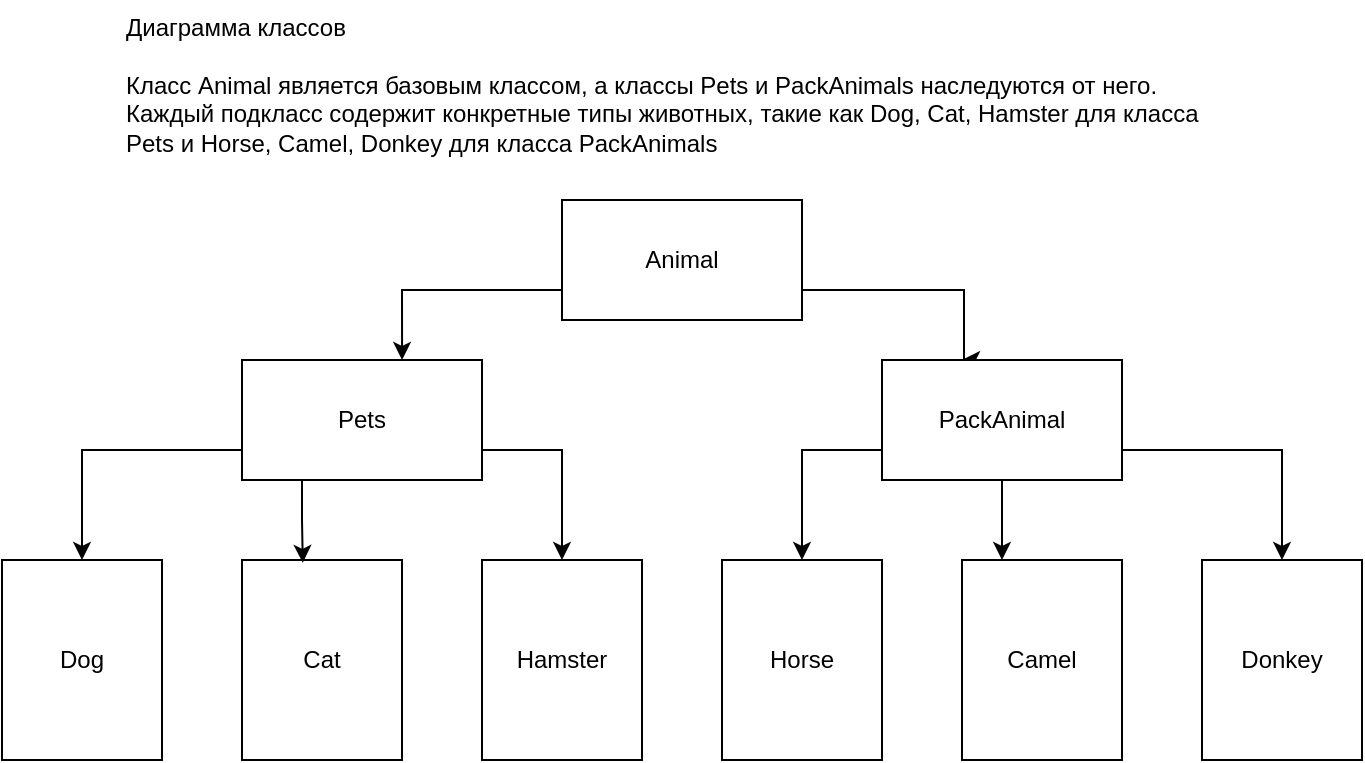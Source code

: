 <mxfile version="24.7.17">
  <diagram name="Страница — 1" id="ylVTUwtG-8opVFYqhawL">
    <mxGraphModel dx="1036" dy="614" grid="1" gridSize="10" guides="1" tooltips="1" connect="1" arrows="1" fold="1" page="1" pageScale="1" pageWidth="827" pageHeight="1169" math="0" shadow="0">
      <root>
        <mxCell id="0" />
        <mxCell id="1" parent="0" />
        <mxCell id="-n1pDU2zMvlfpEpFHyzS-1" value="Диаграмма классов&#xa;&#xa;Класс Animal является базовым классом, а классы Pets и PackAnimals наследуются от него. Каждый подкласс содержит конкретные типы животных, такие как Dog, Cat, Hamster для класса Pets и Horse, Camel, Donkey для класса PackAnimals" style="text;whiteSpace=wrap;html=1;" vertex="1" parent="1">
          <mxGeometry x="100" y="60" width="560" height="100" as="geometry" />
        </mxCell>
        <mxCell id="-n1pDU2zMvlfpEpFHyzS-17" style="edgeStyle=orthogonalEdgeStyle;rounded=0;orthogonalLoop=1;jettySize=auto;html=1;exitX=1;exitY=0.75;exitDx=0;exitDy=0;" edge="1" parent="1" source="-n1pDU2zMvlfpEpFHyzS-2">
          <mxGeometry relative="1" as="geometry">
            <mxPoint x="520" y="240" as="targetPoint" />
            <Array as="points">
              <mxPoint x="521" y="205" />
            </Array>
          </mxGeometry>
        </mxCell>
        <mxCell id="-n1pDU2zMvlfpEpFHyzS-2" value="Animal" style="rounded=0;whiteSpace=wrap;html=1;" vertex="1" parent="1">
          <mxGeometry x="320" y="160" width="120" height="60" as="geometry" />
        </mxCell>
        <mxCell id="-n1pDU2zMvlfpEpFHyzS-18" style="edgeStyle=orthogonalEdgeStyle;rounded=0;orthogonalLoop=1;jettySize=auto;html=1;exitX=0;exitY=0.75;exitDx=0;exitDy=0;entryX=0.5;entryY=0;entryDx=0;entryDy=0;" edge="1" parent="1" source="-n1pDU2zMvlfpEpFHyzS-3" target="-n1pDU2zMvlfpEpFHyzS-6">
          <mxGeometry relative="1" as="geometry" />
        </mxCell>
        <mxCell id="-n1pDU2zMvlfpEpFHyzS-20" style="edgeStyle=orthogonalEdgeStyle;rounded=0;orthogonalLoop=1;jettySize=auto;html=1;exitX=1;exitY=0.75;exitDx=0;exitDy=0;entryX=0.5;entryY=0;entryDx=0;entryDy=0;" edge="1" parent="1" source="-n1pDU2zMvlfpEpFHyzS-3" target="-n1pDU2zMvlfpEpFHyzS-9">
          <mxGeometry relative="1" as="geometry" />
        </mxCell>
        <mxCell id="-n1pDU2zMvlfpEpFHyzS-3" value="Pets" style="rounded=0;whiteSpace=wrap;html=1;" vertex="1" parent="1">
          <mxGeometry x="160" y="240" width="120" height="60" as="geometry" />
        </mxCell>
        <mxCell id="-n1pDU2zMvlfpEpFHyzS-21" style="edgeStyle=orthogonalEdgeStyle;rounded=0;orthogonalLoop=1;jettySize=auto;html=1;exitX=0;exitY=0.75;exitDx=0;exitDy=0;entryX=0.5;entryY=0;entryDx=0;entryDy=0;" edge="1" parent="1" source="-n1pDU2zMvlfpEpFHyzS-4" target="-n1pDU2zMvlfpEpFHyzS-10">
          <mxGeometry relative="1" as="geometry" />
        </mxCell>
        <mxCell id="-n1pDU2zMvlfpEpFHyzS-22" style="edgeStyle=orthogonalEdgeStyle;rounded=0;orthogonalLoop=1;jettySize=auto;html=1;exitX=0.5;exitY=1;exitDx=0;exitDy=0;entryX=0.25;entryY=0;entryDx=0;entryDy=0;" edge="1" parent="1" source="-n1pDU2zMvlfpEpFHyzS-4" target="-n1pDU2zMvlfpEpFHyzS-13">
          <mxGeometry relative="1" as="geometry" />
        </mxCell>
        <mxCell id="-n1pDU2zMvlfpEpFHyzS-23" style="edgeStyle=orthogonalEdgeStyle;rounded=0;orthogonalLoop=1;jettySize=auto;html=1;exitX=1;exitY=0.75;exitDx=0;exitDy=0;entryX=0.5;entryY=0;entryDx=0;entryDy=0;" edge="1" parent="1" source="-n1pDU2zMvlfpEpFHyzS-4" target="-n1pDU2zMvlfpEpFHyzS-15">
          <mxGeometry relative="1" as="geometry" />
        </mxCell>
        <mxCell id="-n1pDU2zMvlfpEpFHyzS-4" value="PackAnimal" style="rounded=0;whiteSpace=wrap;html=1;" vertex="1" parent="1">
          <mxGeometry x="480" y="240" width="120" height="60" as="geometry" />
        </mxCell>
        <mxCell id="-n1pDU2zMvlfpEpFHyzS-6" value="Dog" style="rounded=0;whiteSpace=wrap;html=1;" vertex="1" parent="1">
          <mxGeometry x="40" y="340" width="80" height="100" as="geometry" />
        </mxCell>
        <mxCell id="-n1pDU2zMvlfpEpFHyzS-8" value="Cat" style="rounded=0;whiteSpace=wrap;html=1;" vertex="1" parent="1">
          <mxGeometry x="160" y="340" width="80" height="100" as="geometry" />
        </mxCell>
        <mxCell id="-n1pDU2zMvlfpEpFHyzS-9" value="Hamster" style="rounded=0;whiteSpace=wrap;html=1;" vertex="1" parent="1">
          <mxGeometry x="280" y="340" width="80" height="100" as="geometry" />
        </mxCell>
        <mxCell id="-n1pDU2zMvlfpEpFHyzS-10" value="Horse" style="rounded=0;whiteSpace=wrap;html=1;" vertex="1" parent="1">
          <mxGeometry x="400" y="340" width="80" height="100" as="geometry" />
        </mxCell>
        <mxCell id="-n1pDU2zMvlfpEpFHyzS-13" value="Camel" style="rounded=0;whiteSpace=wrap;html=1;" vertex="1" parent="1">
          <mxGeometry x="520" y="340" width="80" height="100" as="geometry" />
        </mxCell>
        <mxCell id="-n1pDU2zMvlfpEpFHyzS-15" value="Donkey" style="rounded=0;whiteSpace=wrap;html=1;" vertex="1" parent="1">
          <mxGeometry x="640" y="340" width="80" height="100" as="geometry" />
        </mxCell>
        <mxCell id="-n1pDU2zMvlfpEpFHyzS-16" style="edgeStyle=orthogonalEdgeStyle;rounded=0;orthogonalLoop=1;jettySize=auto;html=1;exitX=0;exitY=0.75;exitDx=0;exitDy=0;entryX=0.667;entryY=0;entryDx=0;entryDy=0;entryPerimeter=0;" edge="1" parent="1" source="-n1pDU2zMvlfpEpFHyzS-2" target="-n1pDU2zMvlfpEpFHyzS-3">
          <mxGeometry relative="1" as="geometry" />
        </mxCell>
        <mxCell id="-n1pDU2zMvlfpEpFHyzS-19" style="edgeStyle=orthogonalEdgeStyle;rounded=0;orthogonalLoop=1;jettySize=auto;html=1;exitX=0.25;exitY=1;exitDx=0;exitDy=0;entryX=0.38;entryY=0.014;entryDx=0;entryDy=0;entryPerimeter=0;" edge="1" parent="1" source="-n1pDU2zMvlfpEpFHyzS-3" target="-n1pDU2zMvlfpEpFHyzS-8">
          <mxGeometry relative="1" as="geometry" />
        </mxCell>
      </root>
    </mxGraphModel>
  </diagram>
</mxfile>
